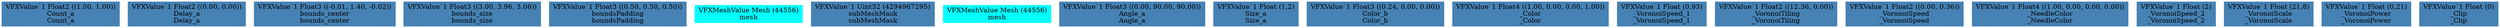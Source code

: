 digraph G {
node0 [shape="box" color="steelblue" style="filled" label="VFXValue`1 Float2 ((1.00, 1.00))
Count_a
Count_a"]
node1 [shape="box" color="steelblue" style="filled" label="VFXValue`1 Float2 ((0.00, 0.00))
Delay_a
Delay_a"]
node2 [shape="box" color="steelblue" style="filled" label="VFXValue`1 Float3 ((-0.01, 1.40, -0.02))
bounds_center
bounds_center"]
node3 [shape="box" color="steelblue" style="filled" label="VFXValue`1 Float3 ((3.00, 3.96, 3.06))
bounds_size
bounds_size"]
node4 [shape="box" color="steelblue" style="filled" label="VFXValue`1 Float3 ((0.50, 0.50, 0.50))
boundsPadding
boundsPadding"]
node5 [shape="box" color="cyan" style="filled" label="VFXMeshValue Mesh (44556)
mesh"]
node6 [shape="box" color="steelblue" style="filled" label="VFXValue`1 Uint32 (4294967295)
subMeshMask
subMeshMask"]
node7 [shape="box" color="cyan" style="filled" label="VFXMeshValue Mesh (44556)
mesh"]
node8 [shape="box" color="steelblue" style="filled" label="VFXValue`1 Float3 ((0.00, 90.00, 90.00))
Angle_a
Angle_a"]
node9 [shape="box" color="steelblue" style="filled" label="VFXValue`1 Float (1,2)
Size_a
Size_a"]
node10 [shape="box" color="steelblue" style="filled" label="VFXValue`1 Float3 ((0.24, 0.00, 0.00))
Color_b
Color_b"]
node11 [shape="box" color="steelblue" style="filled" label="VFXValue`1 Float4 ((1.00, 0.00, 0.00, 1.00))
_Color
_Color"]
node12 [shape="box" color="steelblue" style="filled" label="VFXValue`1 Float (0,93)
_VoronoiSpeed_1
_VoronoiSpeed_1"]
node13 [shape="box" color="steelblue" style="filled" label="VFXValue`1 Float2 ((12.36, 0.00))
_VoronoiTiling
_VoronoiTiling"]
node14 [shape="box" color="steelblue" style="filled" label="VFXValue`1 Float2 ((0.00, 0.36))
_VoronoiSpeed
_VoronoiSpeed"]
node15 [shape="box" color="steelblue" style="filled" label="VFXValue`1 Float4 ((1.00, 0.00, 0.00, 0.00))
_NeedleColor
_NeedleColor"]
node16 [shape="box" color="steelblue" style="filled" label="VFXValue`1 Float (2)
_VoronoiSpeed_2
_VoronoiSpeed_2"]
node17 [shape="box" color="steelblue" style="filled" label="VFXValue`1 Float (21,8)
_VoronoiScale
_VoronoiScale"]
node18 [shape="box" color="steelblue" style="filled" label="VFXValue`1 Float (0,21)
_VoronoiPower
_VoronoiPower"]
node19 [shape="box" color="steelblue" style="filled" label="VFXValue`1 Float (0)
_Clip
_Clip"]
}

